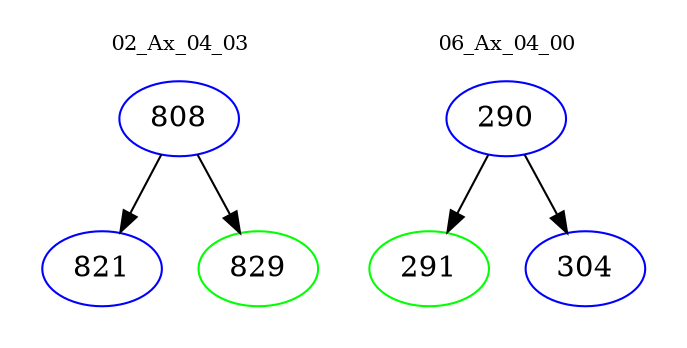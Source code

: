 digraph{
subgraph cluster_0 {
color = white
label = "02_Ax_04_03";
fontsize=10;
T0_808 [label="808", color="blue"]
T0_808 -> T0_821 [color="black"]
T0_821 [label="821", color="blue"]
T0_808 -> T0_829 [color="black"]
T0_829 [label="829", color="green"]
}
subgraph cluster_1 {
color = white
label = "06_Ax_04_00";
fontsize=10;
T1_290 [label="290", color="blue"]
T1_290 -> T1_291 [color="black"]
T1_291 [label="291", color="green"]
T1_290 -> T1_304 [color="black"]
T1_304 [label="304", color="blue"]
}
}
